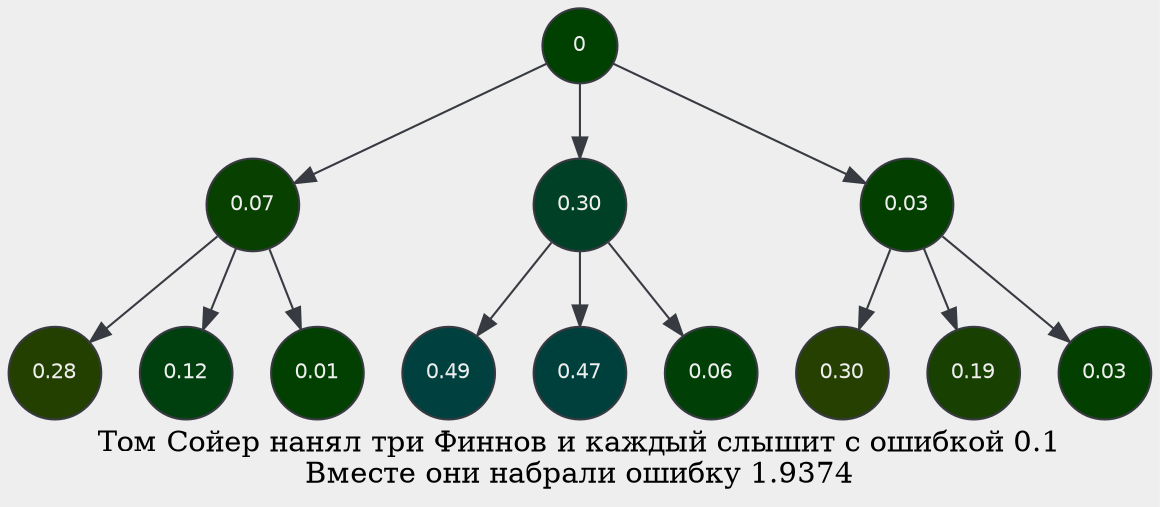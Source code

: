 digraph tomgraph { label="Том Cойер нанял три Финнов и каждый слышит с ошибкой 0.1
Вместе они набрали ошибку 1.9374" bgcolor="#eeeeee"
color="#373a40"
edge[color="#373A40"]
node[fontsize=10 fontname="Helvetica" shape=circle style=filled fontcolor="#eeeeee" color="#373A40"]
 0.333333[fillcolor="0.333333 1 0.25" label="0"]
0.333333->0.3111286296322043
0.3111286296322043[fillcolor="0.3111286296322043 1 0.25" label="0.07"]
0.3111286296322043->0.24110159936322423
0.24110159936322423[fillcolor="0.24110159936322423 1 0.25" label="0.28"]
0.3111286296322043->0.37345371477845646
0.37345371477845646[fillcolor="0.37345371477845646 1 0.25" label="0.12"]
0.3111286296322043->0.33050584794378524
0.33050584794378524[fillcolor="0.33050584794378524 1 0.25" label="0.01"]
0.333333->0.43322739629367635
0.43322739629367635[fillcolor="0.43322739629367635 1 0.25" label="0.30"]
0.43322739629367635->0.4974975757638861
0.4974975757638861[fillcolor="0.4974975757638861 1 0.25" label="0.49"]
0.43322739629367635->0.4914609173402237
0.4914609173402237[fillcolor="0.4914609173402237 1 0.25" label="0.47"]
0.43322739629367635->0.3518198506941653
0.3518198506941653[fillcolor="0.3518198506941653 1 0.25" label="0.06"]
0.333333->0.32341160850872214
0.32341160850872214[fillcolor="0.32341160850872214 1 0.25" label="0.03"]
0.32341160850872214->0.23498126143029863
0.23498126143029863[fillcolor="0.23498126143029863 1 0.25" label="0.30"]
0.32341160850872214->0.2703608581645066
0.2703608581645066[fillcolor="0.2703608581645066 1 0.25" label="0.19"]
0.32341160850872214->0.32482332543757086
0.32482332543757086[fillcolor="0.32482332543757086 1 0.25" label="0.03"]
 }